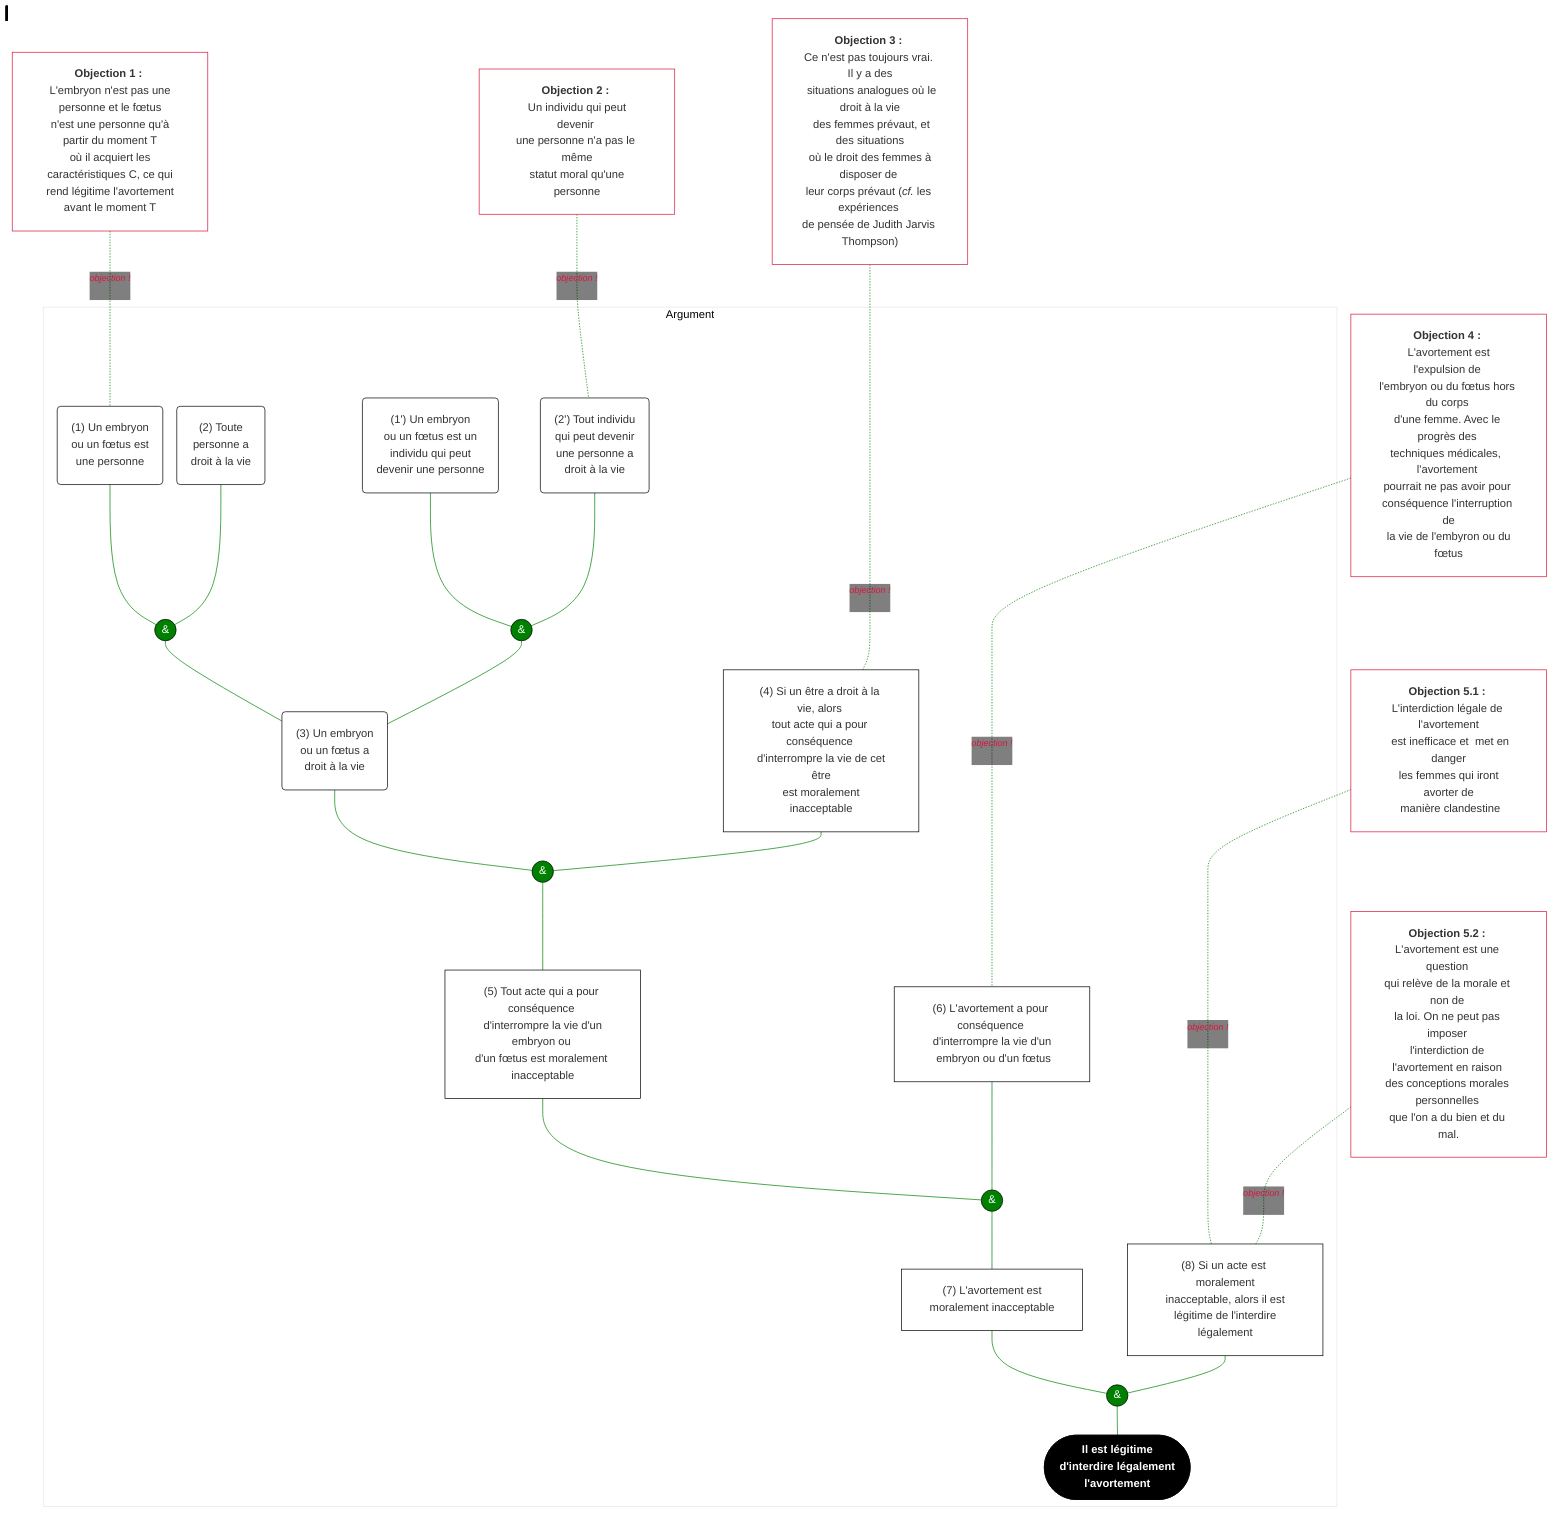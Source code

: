 %%{init: {"theme":"base","themeCSS": "#Argument rect{stroke:transparent; fill:#e5e5e5} #Argument span {color:transparent} .edgeLabel{color:#888; font-size:0.9em; margin-right:3px} .edgeLabel i{color:crimson} .edge-pattern-dotted{stroke:crimson} .edge-pattern-solid{stroke:green} #flowchart-pointEnd{fill:green}  g[id*=\"O\"] *{stroke:crimson!important; font-size:1em} circle+g span{color:white; } circle{fill:green!important} g[id*=\"C\"] * {fill:black;color:white;font-weight:bold}  g[id*=\"V\"] * {stroke:transparent; fill:transparent; color:transparent} .edge-thickness-thick{stroke:transparent}","themeVariables":{"secondaryColor":"transparent","primaryColor":"white","primaryBorderColor":"black"},"flowchart":{"htmlLabels":true, "padding":20, "rankSpacing":20, "nodeSpacing":20}} }%%
flowchart TB
    %%accTitle: Titre
    %%accDescr: Description
    subgraph Argument
    direction TB
    %% 1("Prémisse")
    %% Pour utiliser les guillemets dans une prémisse : #quot;
    %% 1 -->|Par conséquent|2
    %% 1 & 2 --- PL1((&))
    %% C(["Conclusion"])
    1("(1) Un embryon <br>ou un fœtus est<br> une personne")
    2("(2) Toute <br>personne a<br> droit à la vie")
    1 & 2 --- PL1((&))
    PL1 --- 3
    3("(3) Un embryon <br>ou un fœtus a <br>droit à la vie")

    V1 ==== 3

    1.2("(1') Un embryon <br>ou un fœtus est un <br> individu qui peut <br>devenir une personne")
    2.2("(2') Tout individu<br> qui peut devenir <br>une personne a <br>droit à la vie")
    1.2 & 2.2 --- PL1.2((&))
    PL1.2 --- 3


    4["(4) Si un être a droit à la vie, alors <br>tout acte qui a pour conséquence <br> d'interrompre la vie de cet être<br> est moralement inacceptable"]

    3 & 4 --- PL2((&))
    PL2 --- 5

    5["(5) Tout acte qui a pour conséquence <br> d'interrompre la vie d'un embryon ou <br>d'un fœtus est moralement inacceptable"]

    6["(6) L'avortement a pour conséquence <br>d'interrompre la vie d'un<br> embryon ou d'un fœtus "]

    5 & 6 --- PL3((&))
    V2 === PL3
    PL3 --- 7
    
    7["(7) L'avortement est <br>moralement inacceptable"]

    8["(8) Si un acte est moralement<br>inacceptable, alors il est<br> légitime de l'interdire légalement"]

    7 & 8 --- PL4((&))
    PL4 --- C

    C(["Il est légitime<br>d'interdire légalement<br>l'avortement"])
    end
    %% OBJECTIONS

    O1["<b>Objection 1 :</b> <br> L'embryon n'est pas une personne et le fœtus<br> n'est une personne qu'à partir du moment T<br> où il acquiert les caractéristiques C, ce qui<br> rend légitime l'avortement avant le moment T"]
    O1-.-|<i>objection !</i>|1

    V3===1.2

    O2["<b>Objection 2 :</b> <br> Un individu qui peut devenir <br>une personne n'a pas le même<br> statut moral qu'une personne"]
    O2-.-|<i>objection !</i>|2.2

    V4===2.2
    V4===4

    O3["<b>Objection 3 :</b> <br>Ce n'est pas toujours vrai. Il y a des<br>  situations analogues où le droit à la vie<br>  des femmes prévaut, et des situations<br> où le droit des femmes à disposer de <br>leur corps prévaut (<i>cf.</i> les expériences <br>de pensée de Judith Jarvis Thompson)"]
    O3-...-|<i>objection !</i>|4

    O4["<b>Objection 4 :</b> <br> L'avortement est l'expulsion de <br>l'embryon ou du fœtus hors du corps <br>d'une femme. Avec le progrès des <br>techniques médicales,  l'avortement <br>pourrait ne pas avoir pour <br>conséquence l'interruption de<br> la vie de l'embyron ou du fœtus"]
    O4-....-|<i>objection !</i>|6

    O5.1["<b>Objection 5.1 :</b> <br>L'interdiction légale de l'avortement<br>  est inefficace et  met en danger<br> les femmes qui iront avorter de<br> manière clandestine"]
    O5.1-....-|<i>objection !</i>|8

    O5.2["<b>Objection 5.2 :</b> <br>L'avortement est une question <br>qui relève de la morale et non de <br>la loi. On ne peut pas imposer <br>l'interdiction de l'avortement en raison <br>des conceptions morales personnelles <br>que l'on a du bien et du mal."]
    O5.2-..-|<i>objection !</i>|8